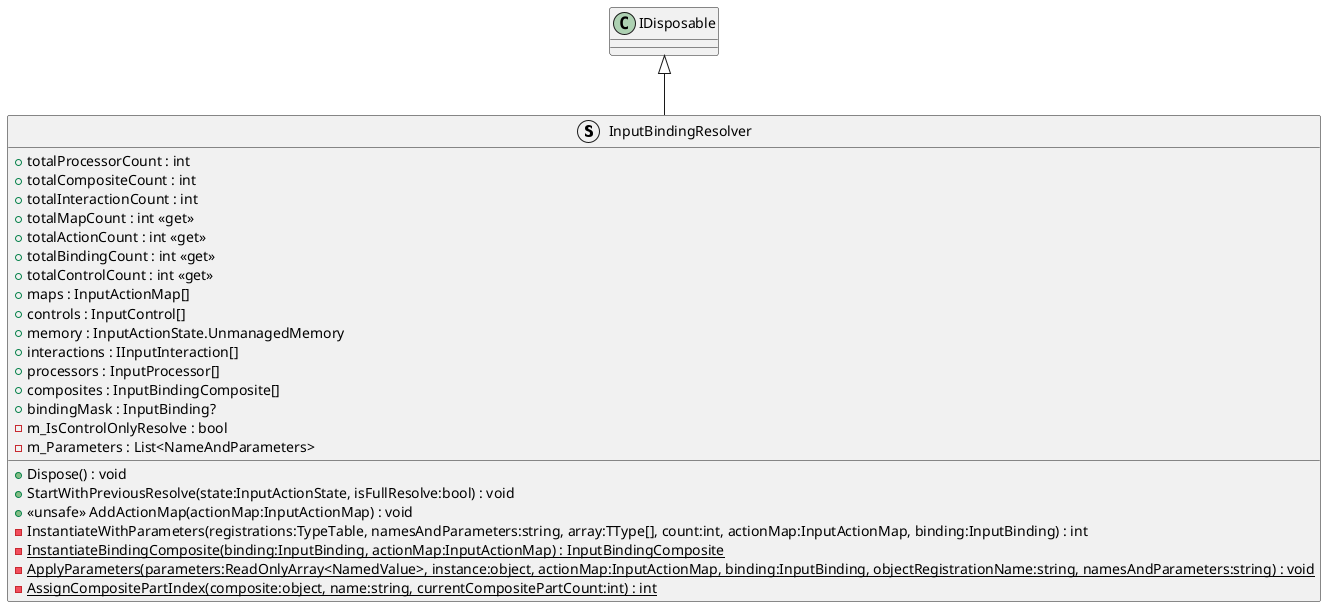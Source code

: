 @startuml
struct InputBindingResolver {
    + totalProcessorCount : int
    + totalCompositeCount : int
    + totalInteractionCount : int
    + totalMapCount : int <<get>>
    + totalActionCount : int <<get>>
    + totalBindingCount : int <<get>>
    + totalControlCount : int <<get>>
    + maps : InputActionMap[]
    + controls : InputControl[]
    + memory : InputActionState.UnmanagedMemory
    + interactions : IInputInteraction[]
    + processors : InputProcessor[]
    + composites : InputBindingComposite[]
    + bindingMask : InputBinding?
    - m_IsControlOnlyResolve : bool
    + Dispose() : void
    + StartWithPreviousResolve(state:InputActionState, isFullResolve:bool) : void
    + <<unsafe>> AddActionMap(actionMap:InputActionMap) : void
    - m_Parameters : List<NameAndParameters>
    - InstantiateWithParameters(registrations:TypeTable, namesAndParameters:string, array:TType[], count:int, actionMap:InputActionMap, binding:InputBinding) : int
    - {static} InstantiateBindingComposite(binding:InputBinding, actionMap:InputActionMap) : InputBindingComposite
    - {static} ApplyParameters(parameters:ReadOnlyArray<NamedValue>, instance:object, actionMap:InputActionMap, binding:InputBinding, objectRegistrationName:string, namesAndParameters:string) : void
    - {static} AssignCompositePartIndex(composite:object, name:string, currentCompositePartCount:int) : int
}
IDisposable <|-- InputBindingResolver
@enduml
